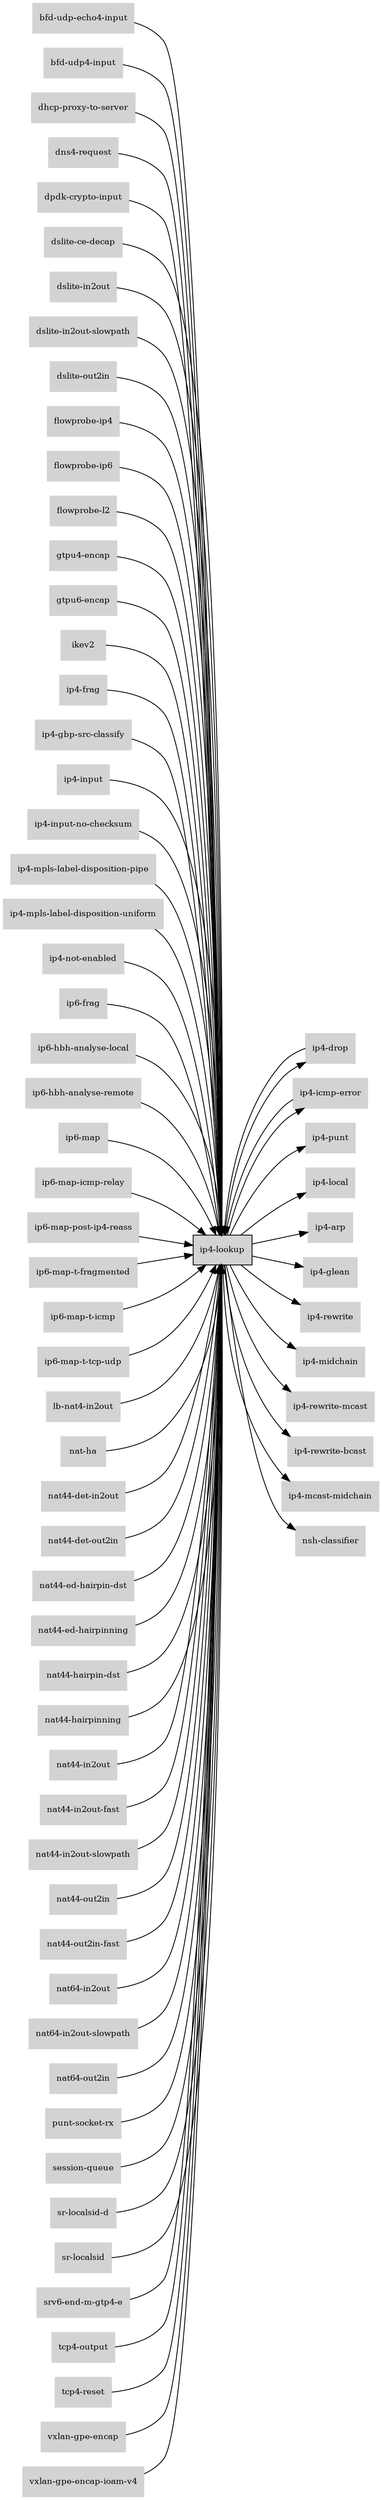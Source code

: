 digraph "ip4_lookup_subgraph" {
  rankdir=LR;
  node [shape=box, style=filled, fontsize=10, color=lightgray, fontcolor=black, fillcolor=lightgray];
  "ip4-lookup" [color=black, fontcolor=black, fillcolor=lightgray];
  edge [fontsize=8];
  "bfd-udp-echo4-input" -> "ip4-lookup";
  "bfd-udp4-input" -> "ip4-lookup";
  "dhcp-proxy-to-server" -> "ip4-lookup";
  "dns4-request" -> "ip4-lookup";
  "dpdk-crypto-input" -> "ip4-lookup";
  "dslite-ce-decap" -> "ip4-lookup";
  "dslite-in2out" -> "ip4-lookup";
  "dslite-in2out-slowpath" -> "ip4-lookup";
  "dslite-out2in" -> "ip4-lookup";
  "flowprobe-ip4" -> "ip4-lookup";
  "flowprobe-ip6" -> "ip4-lookup";
  "flowprobe-l2" -> "ip4-lookup";
  "gtpu4-encap" -> "ip4-lookup";
  "gtpu6-encap" -> "ip4-lookup";
  "ikev2" -> "ip4-lookup";
  "ip4-drop" -> "ip4-lookup";
  "ip4-frag" -> "ip4-lookup";
  "ip4-gbp-src-classify" -> "ip4-lookup";
  "ip4-icmp-error" -> "ip4-lookup";
  "ip4-input" -> "ip4-lookup";
  "ip4-input-no-checksum" -> "ip4-lookup";
  "ip4-lookup" -> "ip4-drop";
  "ip4-lookup" -> "ip4-punt";
  "ip4-lookup" -> "ip4-local";
  "ip4-lookup" -> "ip4-arp";
  "ip4-lookup" -> "ip4-glean";
  "ip4-lookup" -> "ip4-rewrite";
  "ip4-lookup" -> "ip4-midchain";
  "ip4-lookup" -> "ip4-icmp-error";
  "ip4-lookup" -> "ip4-rewrite-mcast";
  "ip4-lookup" -> "ip4-rewrite-bcast";
  "ip4-lookup" -> "ip4-mcast-midchain";
  "ip4-lookup" -> "nsh-classifier";
  "ip4-mpls-label-disposition-pipe" -> "ip4-lookup";
  "ip4-mpls-label-disposition-uniform" -> "ip4-lookup";
  "ip4-not-enabled" -> "ip4-lookup";
  "ip6-frag" -> "ip4-lookup";
  "ip6-hbh-analyse-local" -> "ip4-lookup";
  "ip6-hbh-analyse-remote" -> "ip4-lookup";
  "ip6-map" -> "ip4-lookup";
  "ip6-map-icmp-relay" -> "ip4-lookup";
  "ip6-map-post-ip4-reass" -> "ip4-lookup";
  "ip6-map-t-fragmented" -> "ip4-lookup";
  "ip6-map-t-icmp" -> "ip4-lookup";
  "ip6-map-t-tcp-udp" -> "ip4-lookup";
  "lb-nat4-in2out" -> "ip4-lookup";
  "nat-ha" -> "ip4-lookup";
  "nat44-det-in2out" -> "ip4-lookup";
  "nat44-det-out2in" -> "ip4-lookup";
  "nat44-ed-hairpin-dst" -> "ip4-lookup";
  "nat44-ed-hairpinning" -> "ip4-lookup";
  "nat44-hairpin-dst" -> "ip4-lookup";
  "nat44-hairpinning" -> "ip4-lookup";
  "nat44-in2out" -> "ip4-lookup";
  "nat44-in2out-fast" -> "ip4-lookup";
  "nat44-in2out-slowpath" -> "ip4-lookup";
  "nat44-out2in" -> "ip4-lookup";
  "nat44-out2in-fast" -> "ip4-lookup";
  "nat64-in2out" -> "ip4-lookup";
  "nat64-in2out-slowpath" -> "ip4-lookup";
  "nat64-out2in" -> "ip4-lookup";
  "punt-socket-rx" -> "ip4-lookup";
  "session-queue" -> "ip4-lookup";
  "sr-localsid-d" -> "ip4-lookup";
  "sr-localsid" -> "ip4-lookup";
  "srv6-end-m-gtp4-e" -> "ip4-lookup";
  "tcp4-output" -> "ip4-lookup";
  "tcp4-reset" -> "ip4-lookup";
  "vxlan-gpe-encap" -> "ip4-lookup";
  "vxlan-gpe-encap-ioam-v4" -> "ip4-lookup";
}
